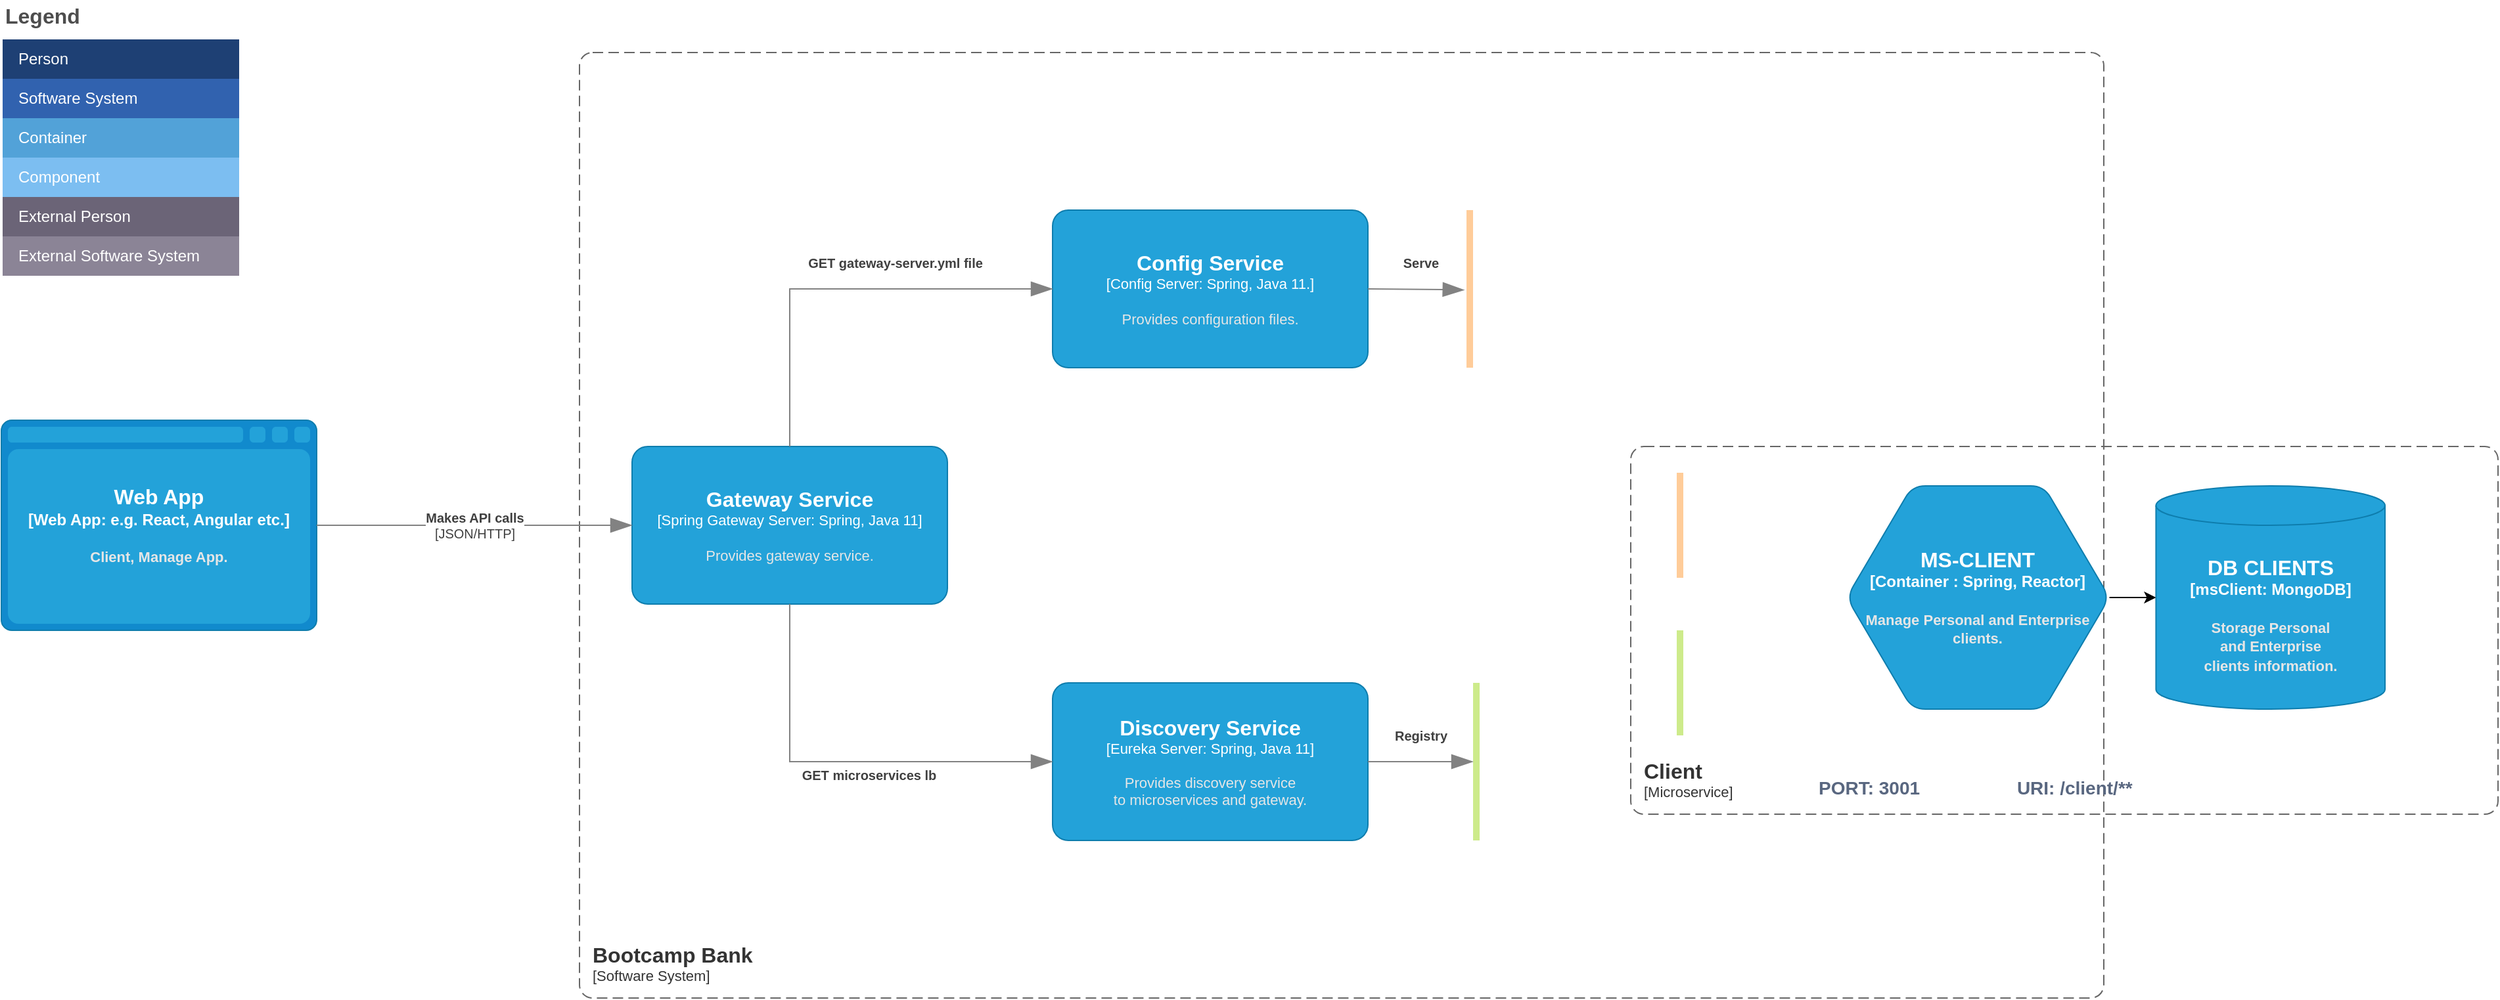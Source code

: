 <mxfile version="17.4.6" type="device" pages="4"><diagram id="_rfWkqjd0fFp6CWzZda6" name="GENERAL"><mxGraphModel dx="2170" dy="1205" grid="1" gridSize="10" guides="1" tooltips="1" connect="1" arrows="1" fold="1" page="1" pageScale="1" pageWidth="827" pageHeight="1169" math="0" shadow="0"><root><mxCell id="0"/><mxCell id="1" parent="0"/><object placeholders="1" c4Name="Bootcamp Bank" c4Type="SystemScopeBoundary" c4Application="Software System" label="&lt;font style=&quot;font-size: 16px&quot;&gt;&lt;b&gt;&lt;div style=&quot;text-align: left&quot;&gt;%c4Name%&lt;/div&gt;&lt;/b&gt;&lt;/font&gt;&lt;div style=&quot;text-align: left&quot;&gt;[%c4Application%]&lt;/div&gt;" id="sHXEDO_FhLRXrCUvSxZ8-21"><mxCell style="rounded=1;fontSize=11;whiteSpace=wrap;html=1;dashed=1;arcSize=20;fillColor=none;strokeColor=#666666;fontColor=#333333;labelBackgroundColor=none;align=left;verticalAlign=bottom;labelBorderColor=none;spacingTop=0;spacing=10;dashPattern=8 4;metaEdit=1;rotatable=0;perimeter=rectanglePerimeter;noLabel=0;labelPadding=0;allowArrows=0;connectable=0;expand=0;recursiveResize=0;editable=1;pointerEvents=0;absoluteArcSize=1;points=[[0.25,0,0],[0.5,0,0],[0.75,0,0],[1,0.25,0],[1,0.5,0],[1,0.75,0],[0.75,1,0],[0.5,1,0],[0.25,1,0],[0,0.75,0],[0,0.5,0],[0,0.25,0]];" vertex="1" parent="1"><mxGeometry x="520" y="80" width="1160" height="720" as="geometry"/></mxCell></object><mxCell id="sHXEDO_FhLRXrCUvSxZ8-8" value="Legend" style="align=left;fontSize=16;fontStyle=1;strokeColor=none;fillColor=none;fontColor=#4D4D4D;spacingTop=-8;resizable=0;" vertex="1" parent="1"><mxGeometry x="81" y="40" width="180" height="30" as="geometry"/></mxCell><mxCell id="sHXEDO_FhLRXrCUvSxZ8-9" value="" style="shape=table;html=1;whiteSpace=wrap;startSize=0;container=1;collapsible=0;childLayout=tableLayout;fillColor=none;align=left;spacingLeft=10;strokeColor=none;rounded=1;arcSize=11;fontColor=#FFFFFF;resizable=0;points=[[0.25,0,0],[0.5,0,0],[0.75,0,0],[1,0.25,0],[1,0.5,0],[1,0.75,0],[0.75,1,0],[0.5,1,0],[0.25,1,0],[0,0.75,0],[0,0.5,0],[0,0.25,0]];" vertex="1" parent="1"><mxGeometry x="81" y="70" width="180" height="180" as="geometry"/></mxCell><mxCell id="sHXEDO_FhLRXrCUvSxZ8-10" value="Person" style="shape=partialRectangle;html=1;whiteSpace=wrap;connectable=0;fillColor=#1E4074;top=0;left=0;bottom=0;right=0;overflow=hidden;pointerEvents=1;align=left;spacingLeft=10;strokeColor=none;fontColor=#FFFFFF;" vertex="1" parent="sHXEDO_FhLRXrCUvSxZ8-9"><mxGeometry width="180" height="30" as="geometry"/></mxCell><mxCell id="sHXEDO_FhLRXrCUvSxZ8-11" value="Software System" style="shape=partialRectangle;html=1;whiteSpace=wrap;connectable=0;fillColor=#3162AF;top=0;left=0;bottom=0;right=0;overflow=hidden;pointerEvents=1;align=left;spacingLeft=10;fontColor=#FFFFFF;" vertex="1" parent="sHXEDO_FhLRXrCUvSxZ8-9"><mxGeometry y="30" width="180" height="30" as="geometry"/></mxCell><mxCell id="sHXEDO_FhLRXrCUvSxZ8-12" value="Container" style="shape=partialRectangle;html=1;whiteSpace=wrap;connectable=0;fillColor=#52A2D8;top=0;left=0;bottom=0;right=0;overflow=hidden;pointerEvents=1;align=left;spacingLeft=10;fontColor=#FFFFFF;" vertex="1" parent="sHXEDO_FhLRXrCUvSxZ8-9"><mxGeometry y="60" width="180" height="30" as="geometry"/></mxCell><mxCell id="sHXEDO_FhLRXrCUvSxZ8-13" value="Component" style="shape=partialRectangle;html=1;whiteSpace=wrap;connectable=0;fillColor=#7CBEF1;top=0;left=0;bottom=0;right=0;overflow=hidden;pointerEvents=1;align=left;spacingLeft=10;fontColor=#FFFFFF;" vertex="1" parent="sHXEDO_FhLRXrCUvSxZ8-9"><mxGeometry y="90" width="180" height="30" as="geometry"/></mxCell><mxCell id="sHXEDO_FhLRXrCUvSxZ8-14" value="External Person" style="shape=partialRectangle;html=1;whiteSpace=wrap;connectable=0;fillColor=#6B6477;top=0;left=0;bottom=0;right=0;overflow=hidden;pointerEvents=1;align=left;spacingLeft=10;fontColor=#FFFFFF;" vertex="1" parent="sHXEDO_FhLRXrCUvSxZ8-9"><mxGeometry y="120" width="180" height="30" as="geometry"/></mxCell><mxCell id="sHXEDO_FhLRXrCUvSxZ8-15" value="External Software System" style="shape=partialRectangle;html=1;whiteSpace=wrap;connectable=0;fillColor=#8B8496;top=0;left=0;bottom=0;right=0;overflow=hidden;pointerEvents=1;align=left;spacingLeft=10;fontColor=#FFFFFF;" vertex="1" parent="sHXEDO_FhLRXrCUvSxZ8-9"><mxGeometry y="150" width="180" height="30" as="geometry"/></mxCell><object placeholders="1" c4Type="Web App" c4Container="Web App" c4Technology="e.g. React, Angular etc." c4Description="Client, Manage App." label="&lt;font style=&quot;font-size: 16px&quot;&gt;&lt;b&gt;%c4Type%&lt;/font&gt;&lt;div&gt;[%c4Container%:&amp;nbsp;%c4Technology%]&lt;/div&gt;&lt;br&gt;&lt;div&gt;&lt;font style=&quot;font-size: 11px&quot;&gt;&lt;font color=&quot;#E6E6E6&quot;&gt;%c4Description%&lt;/font&gt;&lt;/div&gt;" id="sHXEDO_FhLRXrCUvSxZ8-16"><mxCell style="shape=mxgraph.c4.webBrowserContainer;whiteSpace=wrap;html=1;boundedLbl=1;rounded=0;labelBackgroundColor=none;fillColor=#118ACD;fontSize=12;fontColor=#ffffff;align=center;strokeColor=#0E7DAD;metaEdit=1;points=[[0.5,0,0],[1,0.25,0],[1,0.5,0],[1,0.75,0],[0.5,1,0],[0,0.75,0],[0,0.5,0],[0,0.25,0]];resizable=0;" vertex="1" parent="1"><mxGeometry x="80" y="360" width="240" height="160" as="geometry"/></mxCell></object><object placeholders="1" c4Name="Gateway Service" c4Type="Spring Gateway Server" c4Technology="Spring, Java 11" c4Description="Provides gateway service." label="&lt;font style=&quot;font-size: 16px&quot;&gt;&lt;b&gt;%c4Name%&lt;/b&gt;&lt;/font&gt;&lt;div&gt;[%c4Type%: %c4Technology%]&lt;/div&gt;&lt;br&gt;&lt;div&gt;&lt;font style=&quot;font-size: 11px&quot;&gt;&lt;font color=&quot;#E6E6E6&quot;&gt;%c4Description%&lt;/font&gt;&lt;/div&gt;" id="sHXEDO_FhLRXrCUvSxZ8-17"><mxCell style="rounded=1;whiteSpace=wrap;html=1;fontSize=11;labelBackgroundColor=none;fillColor=#23A2D9;fontColor=#ffffff;align=center;arcSize=10;strokeColor=#0E7DAD;metaEdit=1;resizable=0;points=[[0.25,0,0],[0.5,0,0],[0.75,0,0],[1,0.25,0],[1,0.5,0],[1,0.75,0],[0.75,1,0],[0.5,1,0],[0.25,1,0],[0,0.75,0],[0,0.5,0],[0,0.25,0]];" vertex="1" parent="1"><mxGeometry x="560" y="380" width="240" height="120" as="geometry"/></mxCell></object><object placeholders="1" c4Name="Discovery Service" c4Type="Eureka Server" c4Technology="Spring, Java 11" c4Description="Provides discovery service &#10;to microservices and gateway." label="&lt;font style=&quot;font-size: 16px&quot;&gt;&lt;b&gt;%c4Name%&lt;/b&gt;&lt;/font&gt;&lt;div&gt;[%c4Type%: %c4Technology%]&lt;/div&gt;&lt;br&gt;&lt;div&gt;&lt;font style=&quot;font-size: 11px&quot;&gt;&lt;font color=&quot;#E6E6E6&quot;&gt;%c4Description%&lt;/font&gt;&lt;/div&gt;" id="sHXEDO_FhLRXrCUvSxZ8-20"><mxCell style="rounded=1;whiteSpace=wrap;html=1;fontSize=11;labelBackgroundColor=none;fillColor=#23A2D9;fontColor=#ffffff;align=center;arcSize=10;strokeColor=#0E7DAD;metaEdit=1;resizable=0;points=[[0.25,0,0],[0.5,0,0],[0.75,0,0],[1,0.25,0],[1,0.5,0],[1,0.75,0],[0.75,1,0],[0.5,1,0],[0.25,1,0],[0,0.75,0],[0,0.5,0],[0,0.25,0]];" vertex="1" parent="1"><mxGeometry x="880" y="560" width="240" height="120" as="geometry"/></mxCell></object><object placeholders="1" c4Name="Config Service" c4Type="Config Server" c4Technology="Spring, Java 11." c4Description="Provides configuration files." label="&lt;font style=&quot;font-size: 16px&quot;&gt;&lt;b&gt;%c4Name%&lt;/b&gt;&lt;/font&gt;&lt;div&gt;[%c4Type%: %c4Technology%]&lt;/div&gt;&lt;br&gt;&lt;div&gt;&lt;font style=&quot;font-size: 11px&quot;&gt;&lt;font color=&quot;#E6E6E6&quot;&gt;%c4Description%&lt;/font&gt;&lt;/div&gt;" id="sHXEDO_FhLRXrCUvSxZ8-22"><mxCell style="rounded=1;whiteSpace=wrap;html=1;fontSize=11;labelBackgroundColor=none;fillColor=#23A2D9;fontColor=#ffffff;align=center;arcSize=10;strokeColor=#0E7DAD;metaEdit=1;resizable=0;points=[[0.25,0,0],[0.5,0,0],[0.75,0,0],[1,0.25,0],[1,0.5,0],[1,0.75,0],[0.75,1,0],[0.5,1,0],[0.25,1,0],[0,0.75,0],[0,0.5,0],[0,0.25,0]];" vertex="1" parent="1"><mxGeometry x="880" y="200" width="240" height="120" as="geometry"/></mxCell></object><object placeholders="1" c4Type="Relationship" c4Technology="JSON/HTTP" c4Description="Makes API calls" label="&lt;div style=&quot;text-align: left&quot;&gt;&lt;div style=&quot;text-align: center&quot;&gt;&lt;b&gt;%c4Description%&lt;/b&gt;&lt;/div&gt;&lt;div style=&quot;text-align: center&quot;&gt;[%c4Technology%]&lt;/div&gt;&lt;/div&gt;" id="sHXEDO_FhLRXrCUvSxZ8-23"><mxCell style="endArrow=blockThin;html=1;fontSize=10;fontColor=#404040;strokeWidth=1;endFill=1;strokeColor=#828282;elbow=vertical;metaEdit=1;endSize=14;startSize=14;jumpStyle=arc;jumpSize=16;rounded=0;edgeStyle=orthogonalEdgeStyle;exitX=1;exitY=0.5;exitDx=0;exitDy=0;exitPerimeter=0;entryX=0;entryY=0.5;entryDx=0;entryDy=0;entryPerimeter=0;" edge="1" parent="1" source="sHXEDO_FhLRXrCUvSxZ8-16" target="sHXEDO_FhLRXrCUvSxZ8-17"><mxGeometry width="240" relative="1" as="geometry"><mxPoint x="350" y="450" as="sourcePoint"/><mxPoint x="360" y="380" as="targetPoint"/></mxGeometry></mxCell></object><object placeholders="1" c4Type="Relationship" c4Description="GET microservices lb" label="&lt;div style=&quot;text-align: left&quot;&gt;&lt;div style=&quot;text-align: center&quot;&gt;&lt;b&gt;%c4Description%&lt;/b&gt;&lt;/div&gt;" id="sHXEDO_FhLRXrCUvSxZ8-27"><mxCell style="endArrow=blockThin;html=1;fontSize=10;fontColor=#404040;strokeWidth=1;endFill=1;strokeColor=#828282;elbow=vertical;metaEdit=1;endSize=14;startSize=14;jumpStyle=arc;jumpSize=16;rounded=0;edgeStyle=orthogonalEdgeStyle;exitX=0.5;exitY=1;exitDx=0;exitDy=0;exitPerimeter=0;entryX=0;entryY=0.5;entryDx=0;entryDy=0;entryPerimeter=0;" edge="1" parent="1" source="sHXEDO_FhLRXrCUvSxZ8-17" target="sHXEDO_FhLRXrCUvSxZ8-20"><mxGeometry x="0.125" y="-10" width="240" relative="1" as="geometry"><mxPoint x="980" y="440" as="sourcePoint"/><mxPoint x="1220" y="440" as="targetPoint"/><mxPoint as="offset"/></mxGeometry></mxCell></object><object placeholders="1" c4Type="Relationship" c4Description="GET gateway-server.yml file" label="&lt;div style=&quot;text-align: left&quot;&gt;&lt;div style=&quot;text-align: center&quot;&gt;&lt;b&gt;%c4Description%&lt;/b&gt;&lt;/div&gt;" id="sHXEDO_FhLRXrCUvSxZ8-28"><mxCell style="endArrow=blockThin;html=1;fontSize=10;fontColor=#404040;strokeWidth=1;endFill=1;strokeColor=#828282;elbow=vertical;metaEdit=1;endSize=14;startSize=14;jumpStyle=arc;jumpSize=16;rounded=0;edgeStyle=orthogonalEdgeStyle;exitX=0.5;exitY=0;exitDx=0;exitDy=0;exitPerimeter=0;entryX=0;entryY=0.5;entryDx=0;entryDy=0;entryPerimeter=0;" edge="1" parent="1" source="sHXEDO_FhLRXrCUvSxZ8-17" target="sHXEDO_FhLRXrCUvSxZ8-22"><mxGeometry x="0.25" y="20" width="240" relative="1" as="geometry"><mxPoint x="980" y="440" as="sourcePoint"/><mxPoint x="1220" y="440" as="targetPoint"/><mxPoint as="offset"/></mxGeometry></mxCell></object><mxCell id="sHXEDO_FhLRXrCUvSxZ8-40" value="" style="group" vertex="1" connectable="0" parent="1"><mxGeometry x="1320" y="380" width="660" height="280" as="geometry"/></mxCell><object placeholders="1" c4Name="Client" c4Type="ContainerScopeBoundary" c4Application="Microservice" label="&lt;font style=&quot;font-size: 16px&quot;&gt;&lt;b&gt;&lt;div style=&quot;text-align: left&quot;&gt;%c4Name%&lt;/div&gt;&lt;/b&gt;&lt;/font&gt;&lt;div style=&quot;text-align: left&quot;&gt;[%c4Application%]&lt;/div&gt;" id="sHXEDO_FhLRXrCUvSxZ8-29"><mxCell style="rounded=1;fontSize=11;whiteSpace=wrap;html=1;dashed=1;arcSize=20;fillColor=none;strokeColor=#666666;fontColor=#333333;labelBackgroundColor=none;align=left;verticalAlign=bottom;labelBorderColor=none;spacingTop=0;spacing=10;dashPattern=8 4;metaEdit=1;rotatable=0;perimeter=rectanglePerimeter;noLabel=0;labelPadding=0;allowArrows=0;connectable=0;expand=0;recursiveResize=0;editable=1;pointerEvents=0;absoluteArcSize=1;points=[[0.25,0,0],[0.5,0,0],[0.75,0,0],[1,0.25,0],[1,0.5,0],[1,0.75,0],[0.75,1,0],[0.5,1,0],[0.25,1,0],[0,0.75,0],[0,0.5,0],[0,0.25,0]];" vertex="1" parent="sHXEDO_FhLRXrCUvSxZ8-40"><mxGeometry width="660.0" height="280" as="geometry"/></mxCell></object><object placeholders="1" c4Type="MS-CLIENT" c4Container="Container " c4Technology="Spring, Reactor" c4Description="Manage Personal and Enterprise clients." label="&lt;font style=&quot;font-size: 16px&quot;&gt;&lt;b&gt;%c4Type%&lt;/font&gt;&lt;div&gt;[%c4Container%:&amp;nbsp;%c4Technology%]&lt;/div&gt;&lt;br&gt;&lt;div&gt;&lt;font style=&quot;font-size: 11px&quot;&gt;&lt;font color=&quot;#E6E6E6&quot;&gt;%c4Description%&lt;/font&gt;&lt;/div&gt;" id="sHXEDO_FhLRXrCUvSxZ8-30"><mxCell style="shape=hexagon;size=50;perimeter=hexagonPerimeter2;whiteSpace=wrap;html=1;fixedSize=1;rounded=1;labelBackgroundColor=none;fillColor=#23A2D9;fontSize=12;fontColor=#ffffff;align=center;strokeColor=#0E7DAD;metaEdit=1;points=[[0.5,0,0],[1,0.25,0],[1,0.5,0],[1,0.75,0],[0.5,1,0],[0,0.75,0],[0,0.5,0],[0,0.25,0]];resizable=0;" vertex="1" parent="sHXEDO_FhLRXrCUvSxZ8-40"><mxGeometry x="164.286" y="30" width="200" height="170" as="geometry"/></mxCell></object><object placeholders="1" c4Type="DB CLIENTS" c4Container="msClient" c4Technology="MongoDB" c4Description="Storage Personal &#10;and Enterprise &#10;clients information." label="&lt;font style=&quot;font-size: 16px&quot;&gt;&lt;b&gt;%c4Type%&lt;/font&gt;&lt;div&gt;[%c4Container%:&amp;nbsp;%c4Technology%]&lt;/div&gt;&lt;br&gt;&lt;div&gt;&lt;font style=&quot;font-size: 11px&quot;&gt;&lt;font color=&quot;#E6E6E6&quot;&gt;%c4Description%&lt;/font&gt;&lt;/div&gt;" id="sHXEDO_FhLRXrCUvSxZ8-31"><mxCell style="shape=cylinder3;size=15;whiteSpace=wrap;html=1;boundedLbl=1;rounded=0;labelBackgroundColor=none;fillColor=#23A2D9;fontSize=12;fontColor=#ffffff;align=center;strokeColor=#0E7DAD;metaEdit=1;points=[[0.5,0,0],[1,0.25,0],[1,0.5,0],[1,0.75,0],[0.5,1,0],[0,0.75,0],[0,0.5,0],[0,0.25,0]];resizable=1;" vertex="1" parent="sHXEDO_FhLRXrCUvSxZ8-40"><mxGeometry x="399.71" y="30" width="174.29" height="170" as="geometry"/></mxCell></object><mxCell id="sHXEDO_FhLRXrCUvSxZ8-35" style="edgeStyle=orthogonalEdgeStyle;rounded=0;orthogonalLoop=1;jettySize=auto;html=1;" edge="1" parent="sHXEDO_FhLRXrCUvSxZ8-40" source="sHXEDO_FhLRXrCUvSxZ8-30" target="sHXEDO_FhLRXrCUvSxZ8-31"><mxGeometry relative="1" as="geometry"/></mxCell><mxCell id="sHXEDO_FhLRXrCUvSxZ8-41" value="PORT: 3001&amp;nbsp; &amp;nbsp; &amp;nbsp; &amp;nbsp; &amp;nbsp; &amp;nbsp; &amp;nbsp; &amp;nbsp; &amp;nbsp; &amp;nbsp;URI: /client/**" style="fillColor=none;strokeColor=none;html=1;fontSize=12;fontStyle=0;align=left;fontColor=#596780;fontStyle=1;fontSize=14" vertex="1" parent="sHXEDO_FhLRXrCUvSxZ8-40"><mxGeometry x="141.429" y="250" width="282.857" height="20" as="geometry"/></mxCell><mxCell id="Aj2vEMGshKFKWeRk_oUx-10" value="" style="html=1;points=[];perimeter=orthogonalPerimeter;fillColor=#ffcc99;strokeColor=none;" vertex="1" parent="sHXEDO_FhLRXrCUvSxZ8-40"><mxGeometry x="35" y="20" width="5" height="80" as="geometry"/></mxCell><mxCell id="Aj2vEMGshKFKWeRk_oUx-11" value="" style="html=1;points=[];perimeter=orthogonalPerimeter;fillColor=#cdeb8b;strokeColor=none;" vertex="1" parent="sHXEDO_FhLRXrCUvSxZ8-40"><mxGeometry x="35" y="140" width="5" height="80" as="geometry"/></mxCell><mxCell id="Aj2vEMGshKFKWeRk_oUx-8" value="" style="html=1;points=[];perimeter=orthogonalPerimeter;fillColor=#cdeb8b;strokeColor=none;" vertex="1" parent="1"><mxGeometry x="1200" y="560" width="5" height="120" as="geometry"/></mxCell><mxCell id="Aj2vEMGshKFKWeRk_oUx-9" value="" style="html=1;points=[];perimeter=orthogonalPerimeter;fillColor=#ffcc99;strokeColor=none;" vertex="1" parent="1"><mxGeometry x="1195" y="200" width="5" height="120" as="geometry"/></mxCell><object placeholders="1" c4Type="Relationship" c4Description="Registry" label="&lt;div style=&quot;text-align: left&quot;&gt;&lt;div style=&quot;text-align: center&quot;&gt;&lt;b&gt;%c4Description%&lt;/b&gt;&lt;/div&gt;" id="Aj2vEMGshKFKWeRk_oUx-13"><mxCell style="endArrow=blockThin;html=1;fontSize=10;fontColor=#404040;strokeWidth=1;endFill=1;strokeColor=#828282;elbow=vertical;metaEdit=1;endSize=14;startSize=14;jumpStyle=arc;jumpSize=16;rounded=0;edgeStyle=orthogonalEdgeStyle;exitX=1;exitY=0.5;exitDx=0;exitDy=0;exitPerimeter=0;entryX=0;entryY=0.5;entryDx=0;entryDy=0;entryPerimeter=0;" edge="1" parent="1" source="sHXEDO_FhLRXrCUvSxZ8-20" target="Aj2vEMGshKFKWeRk_oUx-8"><mxGeometry y="20" width="240" relative="1" as="geometry"><mxPoint x="1150" y="700" as="sourcePoint"/><mxPoint x="1200" y="620" as="targetPoint"/><mxPoint as="offset"/></mxGeometry></mxCell></object><object placeholders="1" c4Type="Relationship" c4Description="Serve" label="&lt;div style=&quot;text-align: left&quot;&gt;&lt;div style=&quot;text-align: center&quot;&gt;&lt;b&gt;%c4Description%&lt;/b&gt;&lt;/div&gt;" id="Aj2vEMGshKFKWeRk_oUx-14"><mxCell style="endArrow=blockThin;html=1;fontSize=10;fontColor=#404040;strokeWidth=1;endFill=1;strokeColor=#828282;elbow=vertical;metaEdit=1;endSize=14;startSize=14;jumpStyle=arc;jumpSize=16;rounded=0;edgeStyle=orthogonalEdgeStyle;entryX=-0.326;entryY=0.507;entryDx=0;entryDy=0;entryPerimeter=0;exitX=1;exitY=0.5;exitDx=0;exitDy=0;exitPerimeter=0;" edge="1" parent="1" source="sHXEDO_FhLRXrCUvSxZ8-22" target="Aj2vEMGshKFKWeRk_oUx-9"><mxGeometry x="0.011" y="20" width="240" relative="1" as="geometry"><mxPoint x="1120" y="390" as="sourcePoint"/><mxPoint x="1360" y="390" as="targetPoint"/><mxPoint x="-18" y="-20" as="offset"/></mxGeometry></mxCell></object></root></mxGraphModel></diagram><diagram id="1QuCxpp2DbwFWSG83pVt" name="CLIENTS"><mxGraphModel dx="868" dy="482" grid="1" gridSize="10" guides="1" tooltips="1" connect="1" arrows="1" fold="1" page="1" pageScale="1" pageWidth="827" pageHeight="1169" math="0" shadow="0"><root><mxCell id="0"/><mxCell id="1" parent="0"/><mxCell id="OPLZiKdv7pUXxSFck0uQ-1" value="MS-CLIENT MICROSERVICE" style="verticalAlign=top;align=left;spacingTop=8;spacingLeft=2;spacingRight=12;shape=cube;size=10;direction=south;fontStyle=4;html=1;fillColor=#dae8fc;strokeColor=#6c8ebf;" vertex="1" parent="1"><mxGeometry x="80" y="80" width="360" height="360" as="geometry"/></mxCell><mxCell id="Y2abTU2l0xuv3iMRcbyp-7" style="edgeStyle=orthogonalEdgeStyle;rounded=0;orthogonalLoop=1;jettySize=auto;html=1;entryX=0;entryY=0.5;entryDx=0;entryDy=0;fontColor=#FFFFFF;" parent="1" source="Y2abTU2l0xuv3iMRcbyp-4" target="Y2abTU2l0xuv3iMRcbyp-6" edge="1"><mxGeometry relative="1" as="geometry"/></mxCell><mxCell id="Y2abTU2l0xuv3iMRcbyp-11" style="edgeStyle=orthogonalEdgeStyle;rounded=0;orthogonalLoop=1;jettySize=auto;html=1;fontColor=#FFFFFF;" parent="1" source="Y2abTU2l0xuv3iMRcbyp-4" target="Y2abTU2l0xuv3iMRcbyp-8" edge="1"><mxGeometry relative="1" as="geometry"/></mxCell><mxCell id="Y2abTU2l0xuv3iMRcbyp-13" style="edgeStyle=orthogonalEdgeStyle;rounded=0;orthogonalLoop=1;jettySize=auto;html=1;entryX=0;entryY=0.5;entryDx=0;entryDy=0;fontColor=#FFFFFF;" parent="1" source="Y2abTU2l0xuv3iMRcbyp-4" target="Y2abTU2l0xuv3iMRcbyp-10" edge="1"><mxGeometry relative="1" as="geometry"/></mxCell><mxCell id="Y2abTU2l0xuv3iMRcbyp-4" value="&lt;br&gt;Database&lt;br&gt;(msClient)" style="strokeWidth=2;html=1;shape=mxgraph.flowchart.database;whiteSpace=wrap;fillColor=#45C1FF;strokeColor=#2AABAF;fontColor=#ffffff;" parent="1" vertex="1"><mxGeometry x="110" y="220" width="80" height="130" as="geometry"/></mxCell><mxCell id="Y2abTU2l0xuv3iMRcbyp-6" value="PersonalClients" style="rounded=1;whiteSpace=wrap;html=1;strokeColor=#2AABAF;fillColor=#45C1FF;fontColor=#FFFFFF;" parent="1" vertex="1"><mxGeometry x="270" y="177" width="120" height="30" as="geometry"/></mxCell><mxCell id="Y2abTU2l0xuv3iMRcbyp-8" value="EnterpriseClients" style="rounded=1;whiteSpace=wrap;html=1;strokeColor=#2AABAF;fillColor=#45C1FF;fontColor=#FFFFFF;" parent="1" vertex="1"><mxGeometry x="270" y="270" width="120" height="30" as="geometry"/></mxCell><mxCell id="Y2abTU2l0xuv3iMRcbyp-10" value="Clients" style="rounded=1;whiteSpace=wrap;html=1;strokeColor=#2AABAF;fillColor=#45C1FF;fontColor=#FFFFFF;" parent="1" vertex="1"><mxGeometry x="270" y="363" width="120" height="30" as="geometry"/></mxCell></root></mxGraphModel></diagram><diagram id="f7YQKHlkGsXX-kNEyIYd" name="ENTERPRISE"><mxGraphModel dx="868" dy="482" grid="1" gridSize="10" guides="1" tooltips="1" connect="1" arrows="1" fold="1" page="1" pageScale="1" pageWidth="827" pageHeight="1169" math="0" shadow="0"><root><mxCell id="0"/><mxCell id="1" parent="0"/></root></mxGraphModel></diagram><diagram id="58PbR7lN_tlhjU7T7oXE" name="PERSONAL"><mxGraphModel dx="868" dy="482" grid="1" gridSize="10" guides="1" tooltips="1" connect="1" arrows="1" fold="1" page="1" pageScale="1" pageWidth="827" pageHeight="1169" math="0" shadow="0"><root><mxCell id="0"/><mxCell id="1" parent="0"/></root></mxGraphModel></diagram></mxfile>